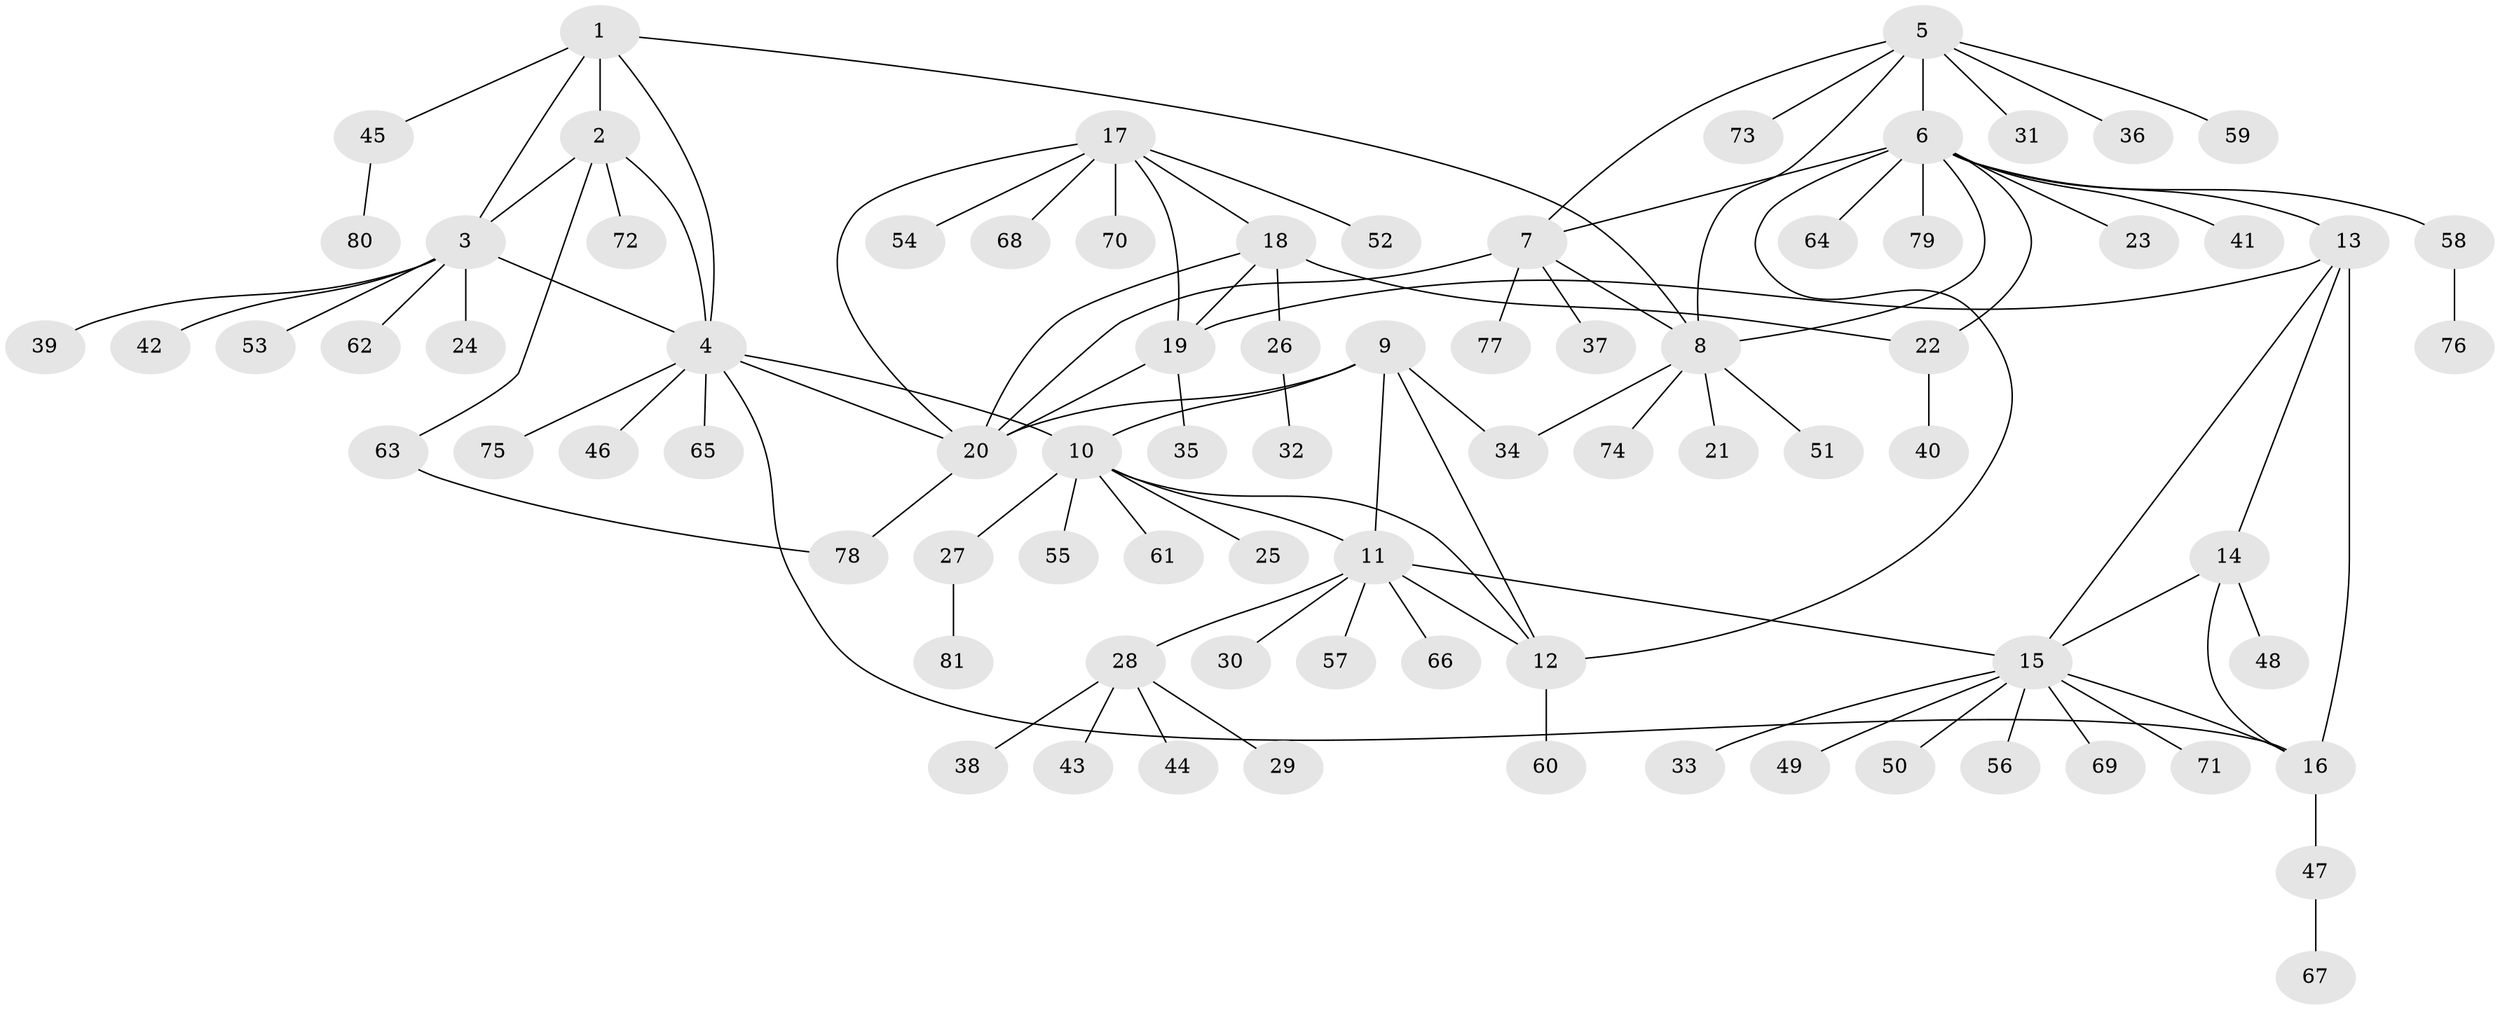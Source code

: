 // Generated by graph-tools (version 1.1) at 2025/15/03/09/25 04:15:56]
// undirected, 81 vertices, 104 edges
graph export_dot {
graph [start="1"]
  node [color=gray90,style=filled];
  1;
  2;
  3;
  4;
  5;
  6;
  7;
  8;
  9;
  10;
  11;
  12;
  13;
  14;
  15;
  16;
  17;
  18;
  19;
  20;
  21;
  22;
  23;
  24;
  25;
  26;
  27;
  28;
  29;
  30;
  31;
  32;
  33;
  34;
  35;
  36;
  37;
  38;
  39;
  40;
  41;
  42;
  43;
  44;
  45;
  46;
  47;
  48;
  49;
  50;
  51;
  52;
  53;
  54;
  55;
  56;
  57;
  58;
  59;
  60;
  61;
  62;
  63;
  64;
  65;
  66;
  67;
  68;
  69;
  70;
  71;
  72;
  73;
  74;
  75;
  76;
  77;
  78;
  79;
  80;
  81;
  1 -- 2;
  1 -- 3;
  1 -- 4;
  1 -- 8;
  1 -- 45;
  2 -- 3;
  2 -- 4;
  2 -- 63;
  2 -- 72;
  3 -- 4;
  3 -- 24;
  3 -- 39;
  3 -- 42;
  3 -- 53;
  3 -- 62;
  4 -- 10;
  4 -- 16;
  4 -- 20;
  4 -- 46;
  4 -- 65;
  4 -- 75;
  5 -- 6;
  5 -- 7;
  5 -- 8;
  5 -- 31;
  5 -- 36;
  5 -- 59;
  5 -- 73;
  6 -- 7;
  6 -- 8;
  6 -- 12;
  6 -- 13;
  6 -- 22;
  6 -- 23;
  6 -- 41;
  6 -- 58;
  6 -- 64;
  6 -- 79;
  7 -- 8;
  7 -- 20;
  7 -- 37;
  7 -- 77;
  8 -- 21;
  8 -- 34;
  8 -- 51;
  8 -- 74;
  9 -- 10;
  9 -- 11;
  9 -- 12;
  9 -- 20;
  9 -- 34;
  10 -- 11;
  10 -- 12;
  10 -- 25;
  10 -- 27;
  10 -- 55;
  10 -- 61;
  11 -- 12;
  11 -- 15;
  11 -- 28;
  11 -- 30;
  11 -- 57;
  11 -- 66;
  12 -- 60;
  13 -- 14;
  13 -- 15;
  13 -- 16;
  13 -- 19;
  14 -- 15;
  14 -- 16;
  14 -- 48;
  15 -- 16;
  15 -- 33;
  15 -- 49;
  15 -- 50;
  15 -- 56;
  15 -- 69;
  15 -- 71;
  16 -- 47;
  17 -- 18;
  17 -- 19;
  17 -- 20;
  17 -- 52;
  17 -- 54;
  17 -- 68;
  17 -- 70;
  18 -- 19;
  18 -- 20;
  18 -- 22;
  18 -- 26;
  19 -- 20;
  19 -- 35;
  20 -- 78;
  22 -- 40;
  26 -- 32;
  27 -- 81;
  28 -- 29;
  28 -- 38;
  28 -- 43;
  28 -- 44;
  45 -- 80;
  47 -- 67;
  58 -- 76;
  63 -- 78;
}
